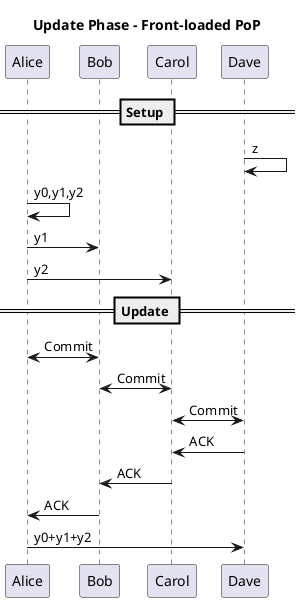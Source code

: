 @startuml
title Update Phase - Front-loaded PoP
participant Alice
participant Bob
participant Carol
participant Dave

== Setup ==

Dave -> Dave: z
Alice -> Alice: y0,y1,y2
Alice -> Bob: y1
Alice -> Carol: y2

== Update ==

Alice <-> Bob: Commit
Bob <-> Carol: Commit
Carol <-> Dave: Commit

Dave -> Carol: ACK
Carol -> Bob: ACK
Bob -> Alice: ACK

Alice -> Dave: y0+y1+y2

@enduml

